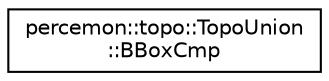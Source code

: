 digraph "Graphical Class Hierarchy"
{
 // LATEX_PDF_SIZE
  edge [fontname="Helvetica",fontsize="10",labelfontname="Helvetica",labelfontsize="10"];
  node [fontname="Helvetica",fontsize="10",shape=record];
  rankdir="LR";
  Node0 [label="percemon::topo::TopoUnion\l::BBoxCmp",height=0.2,width=0.4,color="black", fillcolor="white", style="filled",URL="$structpercemon_1_1topo_1_1TopoUnion_1_1BBoxCmp.html",tooltip=" "];
}

